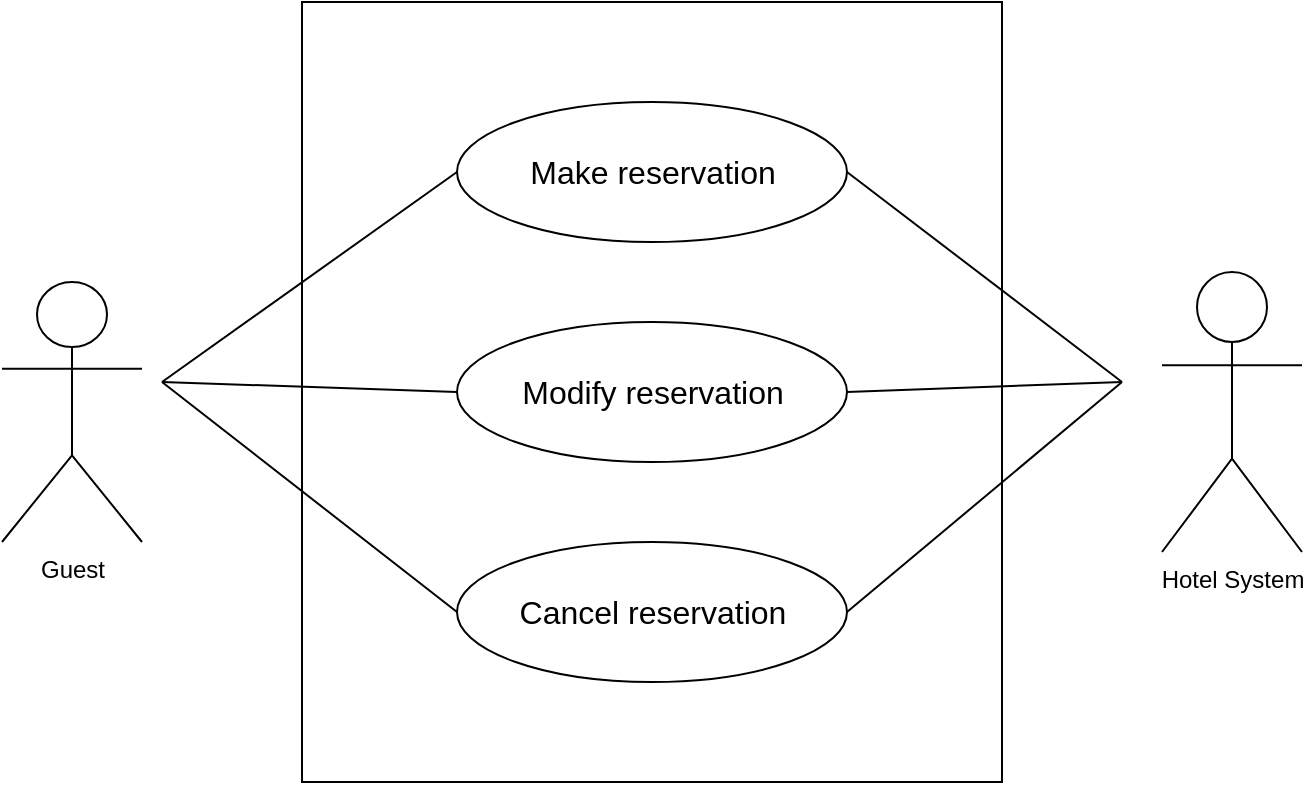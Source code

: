 <mxfile version="24.7.14">
  <diagram name="Page-1" id="CLNC4KCHA7KVh3pvTEG1">
    <mxGraphModel grid="1" page="1" gridSize="10" guides="1" tooltips="1" connect="1" arrows="1" fold="1" pageScale="1" pageWidth="850" pageHeight="1100" math="0" shadow="0">
      <root>
        <mxCell id="0" />
        <mxCell id="1" parent="0" />
        <mxCell id="6DRf6FwNCZucres2GNVQ-1" value="" style="rounded=0;whiteSpace=wrap;html=1;" vertex="1" parent="1">
          <mxGeometry x="240" y="170" width="350" height="390" as="geometry" />
        </mxCell>
        <mxCell id="6DRf6FwNCZucres2GNVQ-2" value="Guest&lt;div&gt;&lt;br&gt;&lt;/div&gt;" style="shape=umlActor;verticalLabelPosition=bottom;verticalAlign=top;html=1;" vertex="1" parent="1">
          <mxGeometry x="90" y="310" width="70" height="130" as="geometry" />
        </mxCell>
        <mxCell id="6DRf6FwNCZucres2GNVQ-4" value="Hotel System" style="shape=umlActor;verticalLabelPosition=bottom;verticalAlign=top;html=1;" vertex="1" parent="1">
          <mxGeometry x="670" y="305" width="70" height="140" as="geometry" />
        </mxCell>
        <mxCell id="6DRf6FwNCZucres2GNVQ-5" value="&lt;font style=&quot;font-size: 16px;&quot;&gt;Make reservation&lt;/font&gt;" style="ellipse;whiteSpace=wrap;html=1;" vertex="1" parent="1">
          <mxGeometry x="317.5" y="220" width="195" height="70" as="geometry" />
        </mxCell>
        <mxCell id="6DRf6FwNCZucres2GNVQ-6" value="&lt;font style=&quot;font-size: 16px;&quot;&gt;Modify reservation&lt;/font&gt;" style="ellipse;whiteSpace=wrap;html=1;" vertex="1" parent="1">
          <mxGeometry x="317.5" y="330" width="195" height="70" as="geometry" />
        </mxCell>
        <mxCell id="6DRf6FwNCZucres2GNVQ-7" value="" style="endArrow=none;html=1;rounded=0;entryX=0;entryY=0.5;entryDx=0;entryDy=0;" edge="1" parent="1" target="6DRf6FwNCZucres2GNVQ-5">
          <mxGeometry width="50" height="50" relative="1" as="geometry">
            <mxPoint x="170" y="360" as="sourcePoint" />
            <mxPoint x="450" y="320" as="targetPoint" />
          </mxGeometry>
        </mxCell>
        <mxCell id="6DRf6FwNCZucres2GNVQ-8" value="" style="endArrow=none;html=1;rounded=0;entryX=0;entryY=0.5;entryDx=0;entryDy=0;" edge="1" parent="1" target="6DRf6FwNCZucres2GNVQ-6">
          <mxGeometry width="50" height="50" relative="1" as="geometry">
            <mxPoint x="170" y="360" as="sourcePoint" />
            <mxPoint x="328" y="265" as="targetPoint" />
          </mxGeometry>
        </mxCell>
        <mxCell id="6DRf6FwNCZucres2GNVQ-9" value="" style="endArrow=none;html=1;rounded=0;entryX=1;entryY=0.5;entryDx=0;entryDy=0;" edge="1" parent="1" target="6DRf6FwNCZucres2GNVQ-5">
          <mxGeometry width="50" height="50" relative="1" as="geometry">
            <mxPoint x="650" y="360" as="sourcePoint" />
            <mxPoint x="450" y="320" as="targetPoint" />
          </mxGeometry>
        </mxCell>
        <mxCell id="6DRf6FwNCZucres2GNVQ-10" value="" style="endArrow=none;html=1;rounded=0;entryX=1;entryY=0.5;entryDx=0;entryDy=0;" edge="1" parent="1" target="6DRf6FwNCZucres2GNVQ-6">
          <mxGeometry width="50" height="50" relative="1" as="geometry">
            <mxPoint x="650" y="360" as="sourcePoint" />
            <mxPoint x="523" y="265" as="targetPoint" />
          </mxGeometry>
        </mxCell>
        <mxCell id="6DRf6FwNCZucres2GNVQ-11" value="&lt;font style=&quot;font-size: 16px;&quot;&gt;Cancel reservation&lt;/font&gt;" style="ellipse;whiteSpace=wrap;html=1;" vertex="1" parent="1">
          <mxGeometry x="317.5" y="440" width="195" height="70" as="geometry" />
        </mxCell>
        <mxCell id="6DRf6FwNCZucres2GNVQ-12" value="" style="endArrow=none;html=1;rounded=0;entryX=0;entryY=0.5;entryDx=0;entryDy=0;" edge="1" parent="1" target="6DRf6FwNCZucres2GNVQ-11">
          <mxGeometry width="50" height="50" relative="1" as="geometry">
            <mxPoint x="170" y="360" as="sourcePoint" />
            <mxPoint x="328" y="375" as="targetPoint" />
          </mxGeometry>
        </mxCell>
        <mxCell id="6DRf6FwNCZucres2GNVQ-13" value="" style="endArrow=none;html=1;rounded=0;entryX=1;entryY=0.5;entryDx=0;entryDy=0;" edge="1" parent="1" target="6DRf6FwNCZucres2GNVQ-11">
          <mxGeometry width="50" height="50" relative="1" as="geometry">
            <mxPoint x="650" y="360" as="sourcePoint" />
            <mxPoint x="523" y="375" as="targetPoint" />
          </mxGeometry>
        </mxCell>
      </root>
    </mxGraphModel>
  </diagram>
</mxfile>
